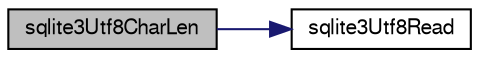 digraph "sqlite3Utf8CharLen"
{
  edge [fontname="FreeSans",fontsize="10",labelfontname="FreeSans",labelfontsize="10"];
  node [fontname="FreeSans",fontsize="10",shape=record];
  rankdir="LR";
  Node734295 [label="sqlite3Utf8CharLen",height=0.2,width=0.4,color="black", fillcolor="grey75", style="filled", fontcolor="black"];
  Node734295 -> Node734296 [color="midnightblue",fontsize="10",style="solid",fontname="FreeSans"];
  Node734296 [label="sqlite3Utf8Read",height=0.2,width=0.4,color="black", fillcolor="white", style="filled",URL="$sqlite3_8c.html#ae25f70650fcf02236868220f5ebd2d79"];
}
